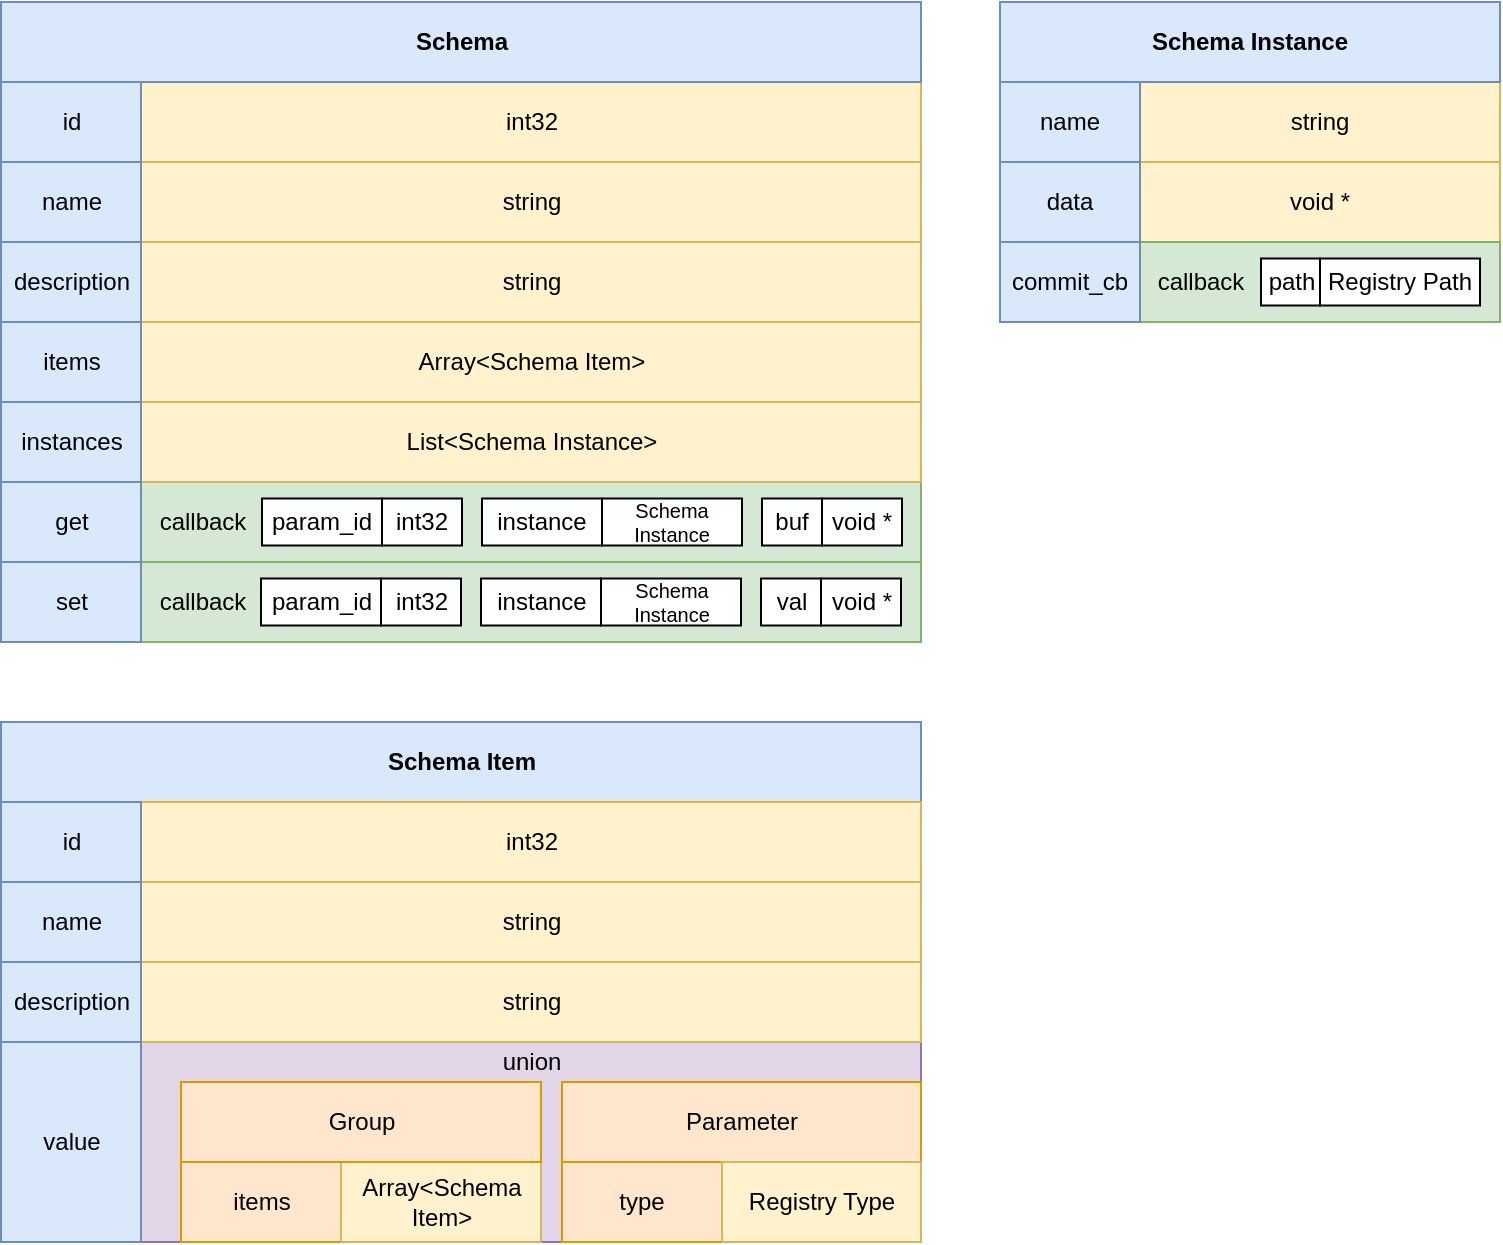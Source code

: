 <mxfile>
    <diagram id="fjN8D4Odn0497USpxgly" name="Page-1">
        <mxGraphModel dx="517" dy="1609" grid="1" gridSize="10" guides="1" tooltips="1" connect="1" arrows="1" fold="1" page="1" pageScale="1" pageWidth="1169" pageHeight="827" background="#ffffff" math="0" shadow="0">
            <root>
                <mxCell id="0"/>
                <mxCell id="1" parent="0"/>
                <mxCell id="162" value="int32" style="rounded=0;whiteSpace=wrap;html=1;fillColor=#fff2cc;strokeColor=#d6b656;" parent="1" vertex="1">
                    <mxGeometry x="110.5" y="-760" width="390" height="40" as="geometry"/>
                </mxCell>
                <mxCell id="168" value="string" style="rounded=0;whiteSpace=wrap;html=1;fillColor=#fff2cc;strokeColor=#d6b656;" parent="1" vertex="1">
                    <mxGeometry x="110.5" y="-720" width="390" height="40" as="geometry"/>
                </mxCell>
                <mxCell id="169" value="string" style="rounded=0;whiteSpace=wrap;html=1;fillColor=#fff2cc;strokeColor=#d6b656;" parent="1" vertex="1">
                    <mxGeometry x="110.5" y="-680" width="390" height="40" as="geometry"/>
                </mxCell>
                <mxCell id="196" value="&lt;b&gt;Schema&lt;/b&gt;" style="rounded=0;whiteSpace=wrap;html=1;align=center;fillColor=#dae8fc;strokeColor=#6c8ebf;" parent="1" vertex="1">
                    <mxGeometry x="40.5" y="-800" width="460" height="40" as="geometry"/>
                </mxCell>
                <mxCell id="217" value="" style="rounded=0;whiteSpace=wrap;html=1;fillColor=#d5e8d4;strokeColor=#82b366;" parent="1" vertex="1">
                    <mxGeometry x="110.5" y="-560" width="390" height="40" as="geometry"/>
                </mxCell>
                <mxCell id="218" value="" style="rounded=0;whiteSpace=wrap;html=1;fillColor=#d5e8d4;strokeColor=#82b366;" parent="1" vertex="1">
                    <mxGeometry x="110.5" y="-520" width="390" height="40" as="geometry"/>
                </mxCell>
                <mxCell id="242" value="&lt;font style=&quot;font-size: 12px&quot;&gt;callback&lt;br&gt;&lt;/font&gt;" style="text;html=1;align=center;verticalAlign=middle;resizable=0;points=[];autosize=1;strokeColor=none;fillColor=none;fontSize=6;" parent="1" vertex="1">
                    <mxGeometry x="110.5" y="-545" width="60" height="10" as="geometry"/>
                </mxCell>
                <mxCell id="243" value="&lt;font style=&quot;font-size: 12px&quot;&gt;callback&lt;br&gt;&lt;/font&gt;" style="text;html=1;align=center;verticalAlign=middle;resizable=0;points=[];autosize=1;strokeColor=none;fillColor=none;fontSize=6;" parent="1" vertex="1">
                    <mxGeometry x="111" y="-505" width="60" height="10" as="geometry"/>
                </mxCell>
                <mxCell id="244" value="param_id" style="rounded=0;whiteSpace=wrap;html=1;" parent="1" vertex="1">
                    <mxGeometry x="171" y="-551.75" width="60" height="23.5" as="geometry"/>
                </mxCell>
                <mxCell id="245" value="instance" style="rounded=0;whiteSpace=wrap;html=1;" parent="1" vertex="1">
                    <mxGeometry x="281" y="-551.75" width="60" height="23.5" as="geometry"/>
                </mxCell>
                <mxCell id="246" value="Schema Instance" style="rounded=0;whiteSpace=wrap;html=1;fontSize=10;" parent="1" vertex="1">
                    <mxGeometry x="341" y="-551.75" width="70" height="23.5" as="geometry"/>
                </mxCell>
                <mxCell id="247" value="int32" style="rounded=0;whiteSpace=wrap;html=1;" parent="1" vertex="1">
                    <mxGeometry x="231" y="-551.75" width="40" height="23.5" as="geometry"/>
                </mxCell>
                <mxCell id="248" value="buf" style="rounded=0;whiteSpace=wrap;html=1;" parent="1" vertex="1">
                    <mxGeometry x="421" y="-551.75" width="30" height="23.5" as="geometry"/>
                </mxCell>
                <mxCell id="249" value="void *" style="rounded=0;whiteSpace=wrap;html=1;" parent="1" vertex="1">
                    <mxGeometry x="451" y="-551.75" width="40" height="23.5" as="geometry"/>
                </mxCell>
                <mxCell id="256" value="param_id" style="rounded=0;whiteSpace=wrap;html=1;" parent="1" vertex="1">
                    <mxGeometry x="170.5" y="-511.75" width="60" height="23.5" as="geometry"/>
                </mxCell>
                <mxCell id="257" value="instance" style="rounded=0;whiteSpace=wrap;html=1;" parent="1" vertex="1">
                    <mxGeometry x="280.5" y="-511.75" width="60" height="23.5" as="geometry"/>
                </mxCell>
                <mxCell id="258" value="Schema Instance" style="rounded=0;whiteSpace=wrap;html=1;fontSize=10;" parent="1" vertex="1">
                    <mxGeometry x="340.5" y="-511.75" width="70" height="23.5" as="geometry"/>
                </mxCell>
                <mxCell id="259" value="int32" style="rounded=0;whiteSpace=wrap;html=1;" parent="1" vertex="1">
                    <mxGeometry x="230.5" y="-511.75" width="40" height="23.5" as="geometry"/>
                </mxCell>
                <mxCell id="260" value="val" style="rounded=0;whiteSpace=wrap;html=1;" parent="1" vertex="1">
                    <mxGeometry x="420.5" y="-511.75" width="30" height="23.5" as="geometry"/>
                </mxCell>
                <mxCell id="261" value="void *" style="rounded=0;whiteSpace=wrap;html=1;" parent="1" vertex="1">
                    <mxGeometry x="450.5" y="-511.75" width="40" height="23.5" as="geometry"/>
                </mxCell>
                <mxCell id="280" value="&lt;b&gt;Schema Item&lt;/b&gt;" style="rounded=0;whiteSpace=wrap;html=1;align=center;fillColor=#dae8fc;strokeColor=#6c8ebf;" parent="1" vertex="1">
                    <mxGeometry x="40.5" y="-440" width="460" height="40" as="geometry"/>
                </mxCell>
                <mxCell id="282" value="union" style="rounded=0;whiteSpace=wrap;html=1;fillColor=#e1d5e7;strokeColor=#9673a6;" parent="1" vertex="1">
                    <mxGeometry x="110.5" y="-280" width="390" height="20" as="geometry"/>
                </mxCell>
                <mxCell id="283" value="" style="rounded=0;whiteSpace=wrap;html=1;fillColor=#e1d5e7;strokeColor=#9673a6;gradientColor=none;" parent="1" vertex="1">
                    <mxGeometry x="110.5" y="-260" width="20" height="80" as="geometry"/>
                </mxCell>
                <mxCell id="284" value="" style="rounded=0;whiteSpace=wrap;html=1;fillColor=#e1d5e7;strokeColor=none;gradientColor=none;" parent="1" vertex="1">
                    <mxGeometry x="111" y="-270" width="19" height="13" as="geometry"/>
                </mxCell>
                <mxCell id="333" value="Array&amp;lt;Schema Item&amp;gt;" style="rounded=0;whiteSpace=wrap;html=1;fillColor=#fff2cc;strokeColor=#d6b656;" parent="1" vertex="1">
                    <mxGeometry x="110.5" y="-640" width="390" height="40" as="geometry"/>
                </mxCell>
                <mxCell id="274" value="items" style="rounded=0;whiteSpace=wrap;html=1;fillColor=#ffe6cc;strokeColor=#d79b00;" parent="1" vertex="1">
                    <mxGeometry x="130.5" y="-220" width="80" height="40" as="geometry"/>
                </mxCell>
                <mxCell id="281" value="" style="rounded=0;whiteSpace=wrap;html=1;fillColor=#e1d5e7;strokeColor=#9673a6;" parent="1" vertex="1">
                    <mxGeometry x="310" y="-260" width="11.5" height="80" as="geometry"/>
                </mxCell>
                <mxCell id="285" value="" style="rounded=0;whiteSpace=wrap;html=1;fillColor=#e1d5e7;strokeColor=none;gradientColor=none;" parent="1" vertex="1">
                    <mxGeometry x="310.5" y="-264" width="11" height="16" as="geometry"/>
                </mxCell>
                <mxCell id="302" value="type" style="rounded=0;whiteSpace=wrap;html=1;fillColor=#ffe6cc;strokeColor=#d79b00;" parent="1" vertex="1">
                    <mxGeometry x="321" y="-220" width="80" height="40" as="geometry"/>
                </mxCell>
                <mxCell id="334" value="Array&amp;lt;Schema Item&amp;gt;" style="rounded=0;whiteSpace=wrap;html=1;fillColor=#fff2cc;strokeColor=#d6b656;" parent="1" vertex="1">
                    <mxGeometry x="210.5" y="-220" width="100" height="40" as="geometry"/>
                </mxCell>
                <mxCell id="265" value="Group" style="rounded=0;whiteSpace=wrap;html=1;fillColor=#ffe6cc;strokeColor=#d79b00;" parent="1" vertex="1">
                    <mxGeometry x="130.5" y="-260" width="180" height="40" as="geometry"/>
                </mxCell>
                <mxCell id="266" value="Parameter" style="rounded=0;whiteSpace=wrap;html=1;fillColor=#ffe6cc;strokeColor=#d79b00;" parent="1" vertex="1">
                    <mxGeometry x="321" y="-260" width="179.5" height="40" as="geometry"/>
                </mxCell>
                <mxCell id="161" value="id" style="rounded=0;whiteSpace=wrap;html=1;align=center;fillColor=#dae8fc;strokeColor=#6c8ebf;" parent="1" vertex="1">
                    <mxGeometry x="40.5" y="-760" width="70" height="40" as="geometry"/>
                </mxCell>
                <mxCell id="163" value="name" style="rounded=0;whiteSpace=wrap;html=1;fillColor=#dae8fc;strokeColor=#6c8ebf;" parent="1" vertex="1">
                    <mxGeometry x="40.5" y="-720" width="70" height="40" as="geometry"/>
                </mxCell>
                <mxCell id="166" value="description" style="rounded=0;whiteSpace=wrap;html=1;fillColor=#dae8fc;strokeColor=#6c8ebf;" parent="1" vertex="1">
                    <mxGeometry x="40.5" y="-680" width="70" height="40" as="geometry"/>
                </mxCell>
                <mxCell id="167" value="items" style="rounded=0;whiteSpace=wrap;html=1;fillColor=#dae8fc;strokeColor=#6c8ebf;" parent="1" vertex="1">
                    <mxGeometry x="40.5" y="-640" width="70" height="40" as="geometry"/>
                </mxCell>
                <mxCell id="195" value="set" style="rounded=0;whiteSpace=wrap;html=1;fillColor=#dae8fc;strokeColor=#6c8ebf;" parent="1" vertex="1">
                    <mxGeometry x="40.5" y="-520" width="70" height="40" as="geometry"/>
                </mxCell>
                <mxCell id="194" value="get" style="rounded=0;whiteSpace=wrap;html=1;fillColor=#dae8fc;strokeColor=#6c8ebf;" parent="1" vertex="1">
                    <mxGeometry x="40.5" y="-560" width="70" height="40" as="geometry"/>
                </mxCell>
                <mxCell id="357" value="Registry Type" style="rounded=0;whiteSpace=wrap;html=1;fillColor=#fff2cc;strokeColor=#d6b656;" parent="1" vertex="1">
                    <mxGeometry x="401" y="-220" width="99.5" height="40" as="geometry"/>
                </mxCell>
                <mxCell id="368" value="int32" style="rounded=0;whiteSpace=wrap;html=1;fillColor=#fff2cc;strokeColor=#d6b656;" parent="1" vertex="1">
                    <mxGeometry x="110.5" y="-400" width="390" height="40" as="geometry"/>
                </mxCell>
                <mxCell id="369" value="string" style="rounded=0;whiteSpace=wrap;html=1;fillColor=#fff2cc;strokeColor=#d6b656;" parent="1" vertex="1">
                    <mxGeometry x="110.5" y="-360" width="390" height="40" as="geometry"/>
                </mxCell>
                <mxCell id="370" value="string" style="rounded=0;whiteSpace=wrap;html=1;fillColor=#fff2cc;strokeColor=#d6b656;" parent="1" vertex="1">
                    <mxGeometry x="110.5" y="-320" width="390" height="40" as="geometry"/>
                </mxCell>
                <mxCell id="371" value="id" style="rounded=0;whiteSpace=wrap;html=1;align=center;fillColor=#dae8fc;strokeColor=#6c8ebf;" parent="1" vertex="1">
                    <mxGeometry x="40.5" y="-400" width="70" height="40" as="geometry"/>
                </mxCell>
                <mxCell id="372" value="name" style="rounded=0;whiteSpace=wrap;html=1;fillColor=#dae8fc;strokeColor=#6c8ebf;" parent="1" vertex="1">
                    <mxGeometry x="40.5" y="-360" width="70" height="40" as="geometry"/>
                </mxCell>
                <mxCell id="373" value="description" style="rounded=0;whiteSpace=wrap;html=1;fillColor=#dae8fc;strokeColor=#6c8ebf;" parent="1" vertex="1">
                    <mxGeometry x="40.5" y="-320" width="70" height="40" as="geometry"/>
                </mxCell>
                <mxCell id="374" value="value" style="rounded=0;whiteSpace=wrap;html=1;fillColor=#dae8fc;strokeColor=#6c8ebf;" parent="1" vertex="1">
                    <mxGeometry x="40.5" y="-280" width="70" height="100" as="geometry"/>
                </mxCell>
                <mxCell id="375" value="string" style="rounded=0;whiteSpace=wrap;html=1;fillColor=#fff2cc;strokeColor=#d6b656;" parent="1" vertex="1">
                    <mxGeometry x="610" y="-760" width="180" height="40" as="geometry"/>
                </mxCell>
                <mxCell id="376" value="void *" style="rounded=0;whiteSpace=wrap;html=1;fillColor=#fff2cc;strokeColor=#d6b656;" parent="1" vertex="1">
                    <mxGeometry x="610" y="-720" width="180" height="40" as="geometry"/>
                </mxCell>
                <mxCell id="377" value="&lt;b&gt;Schema Instance&lt;/b&gt;" style="rounded=0;whiteSpace=wrap;html=1;align=center;fillColor=#dae8fc;strokeColor=#6c8ebf;" parent="1" vertex="1">
                    <mxGeometry x="540" y="-800" width="250" height="40" as="geometry"/>
                </mxCell>
                <mxCell id="378" value="name" style="rounded=0;whiteSpace=wrap;html=1;align=center;fillColor=#dae8fc;strokeColor=#6c8ebf;" parent="1" vertex="1">
                    <mxGeometry x="540" y="-760" width="70" height="40" as="geometry"/>
                </mxCell>
                <mxCell id="379" value="data" style="rounded=0;whiteSpace=wrap;html=1;fillColor=#dae8fc;strokeColor=#6c8ebf;" parent="1" vertex="1">
                    <mxGeometry x="540" y="-720" width="70" height="40" as="geometry"/>
                </mxCell>
                <mxCell id="380" value="" style="rounded=0;whiteSpace=wrap;html=1;fillColor=#d5e8d4;strokeColor=#82b366;" parent="1" vertex="1">
                    <mxGeometry x="610" y="-680" width="180" height="40" as="geometry"/>
                </mxCell>
                <mxCell id="381" value="&lt;font style=&quot;font-size: 12px&quot;&gt;callback&lt;br&gt;&lt;/font&gt;" style="text;html=1;align=center;verticalAlign=middle;resizable=0;points=[];autosize=1;strokeColor=none;fillColor=none;fontSize=6;" parent="1" vertex="1">
                    <mxGeometry x="610" y="-665" width="60" height="10" as="geometry"/>
                </mxCell>
                <mxCell id="382" value="path" style="rounded=0;whiteSpace=wrap;html=1;" parent="1" vertex="1">
                    <mxGeometry x="670.5" y="-671.75" width="29.5" height="23.5" as="geometry"/>
                </mxCell>
                <mxCell id="383" value="Registry Path" style="rounded=0;whiteSpace=wrap;html=1;" parent="1" vertex="1">
                    <mxGeometry x="700" y="-671.75" width="80" height="23.5" as="geometry"/>
                </mxCell>
                <mxCell id="384" value="commit_cb" style="rounded=0;whiteSpace=wrap;html=1;fillColor=#dae8fc;strokeColor=#6c8ebf;" parent="1" vertex="1">
                    <mxGeometry x="540" y="-680" width="70" height="40" as="geometry"/>
                </mxCell>
                <mxCell id="385" value="List&amp;lt;Schema Instance&amp;gt;" style="rounded=0;whiteSpace=wrap;html=1;fillColor=#fff2cc;strokeColor=#d6b656;" parent="1" vertex="1">
                    <mxGeometry x="110.5" y="-600" width="390" height="40" as="geometry"/>
                </mxCell>
                <mxCell id="386" value="instances" style="rounded=0;whiteSpace=wrap;html=1;fillColor=#dae8fc;strokeColor=#6c8ebf;" parent="1" vertex="1">
                    <mxGeometry x="40.5" y="-600" width="70" height="40" as="geometry"/>
                </mxCell>
            </root>
        </mxGraphModel>
    </diagram>
</mxfile>